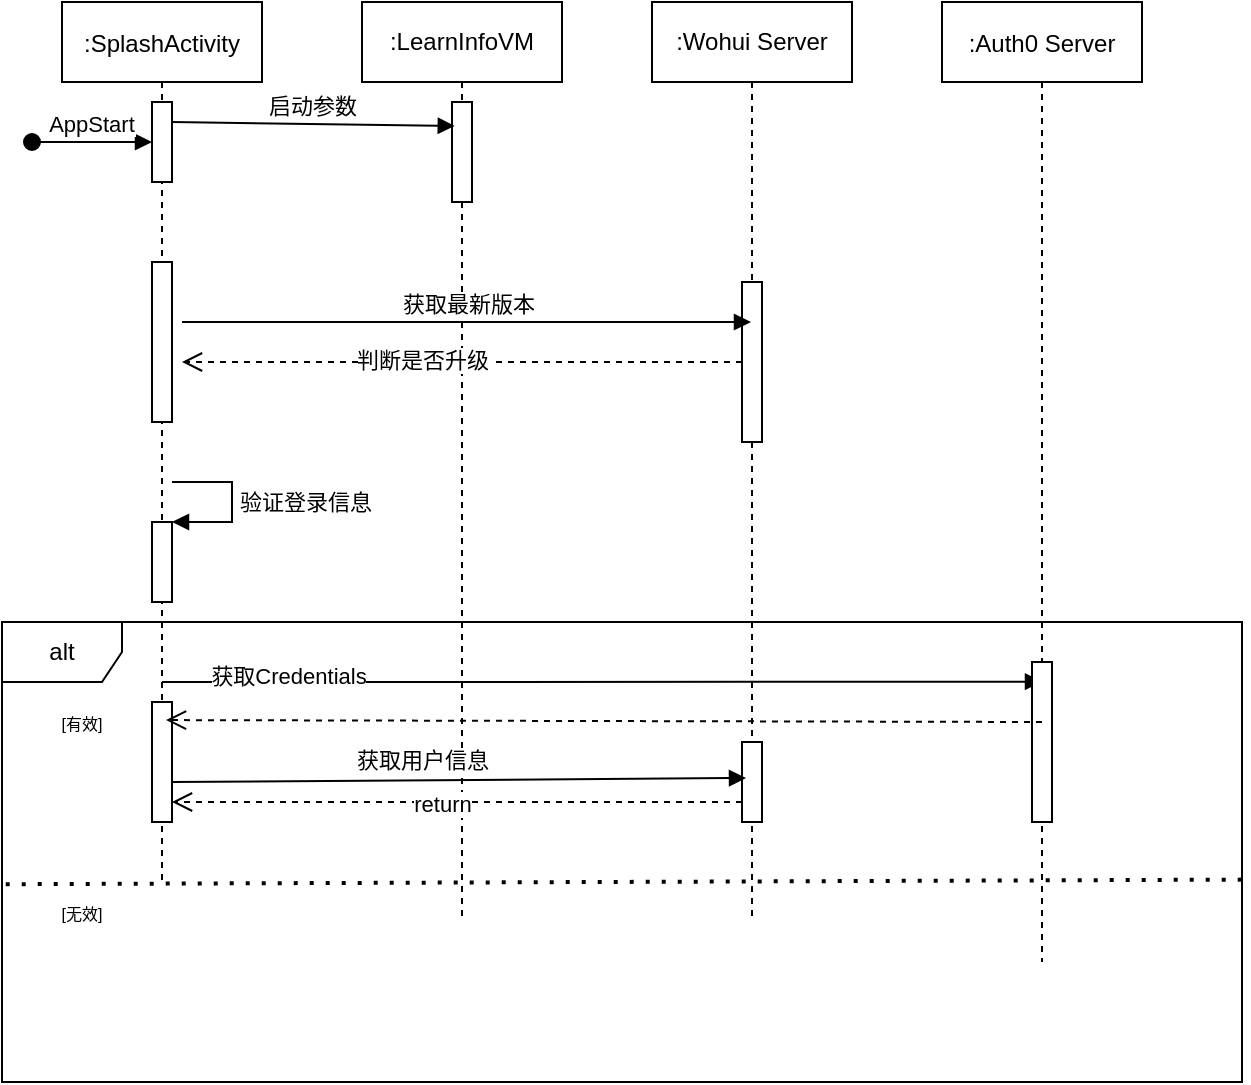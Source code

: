 <mxfile version="14.8.6" type="github">
  <diagram id="kgpKYQtTHZ0yAKxKKP6v" name="Page-1">
    <mxGraphModel dx="1662" dy="804" grid="1" gridSize="10" guides="1" tooltips="1" connect="1" arrows="1" fold="1" page="1" pageScale="1" pageWidth="850" pageHeight="1100" math="0" shadow="0">
      <root>
        <mxCell id="0" />
        <mxCell id="1" parent="0" />
        <mxCell id="uLN1TVFjSlXKnkesUgfp-20" value="alt" style="shape=umlFrame;whiteSpace=wrap;html=1;" vertex="1" parent="1">
          <mxGeometry x="50" y="390" width="620" height="230" as="geometry" />
        </mxCell>
        <mxCell id="3nuBFxr9cyL0pnOWT2aG-1" value=":SplashActivity" style="shape=umlLifeline;perimeter=lifelinePerimeter;container=1;collapsible=0;recursiveResize=0;rounded=0;shadow=0;strokeWidth=1;" parent="1" vertex="1">
          <mxGeometry x="80" y="80" width="100" height="440" as="geometry" />
        </mxCell>
        <mxCell id="3nuBFxr9cyL0pnOWT2aG-3" value="AppStart" style="verticalAlign=bottom;startArrow=oval;endArrow=block;startSize=8;shadow=0;strokeWidth=1;" parent="3nuBFxr9cyL0pnOWT2aG-1" edge="1">
          <mxGeometry relative="1" as="geometry">
            <mxPoint x="-15" y="70" as="sourcePoint" />
            <mxPoint x="45" y="70" as="targetPoint" />
          </mxGeometry>
        </mxCell>
        <mxCell id="uLN1TVFjSlXKnkesUgfp-4" value="" style="html=1;points=[];perimeter=orthogonalPerimeter;" vertex="1" parent="3nuBFxr9cyL0pnOWT2aG-1">
          <mxGeometry x="45" y="50" width="10" height="40" as="geometry" />
        </mxCell>
        <mxCell id="uLN1TVFjSlXKnkesUgfp-11" value="" style="html=1;points=[];perimeter=orthogonalPerimeter;" vertex="1" parent="3nuBFxr9cyL0pnOWT2aG-1">
          <mxGeometry x="45" y="130" width="10" height="80" as="geometry" />
        </mxCell>
        <mxCell id="uLN1TVFjSlXKnkesUgfp-37" value="&lt;span style=&quot;font-size: 8px&quot;&gt;[有效]&lt;/span&gt;" style="text;html=1;strokeColor=none;fillColor=none;align=center;verticalAlign=middle;whiteSpace=wrap;rounded=0;" vertex="1" parent="3nuBFxr9cyL0pnOWT2aG-1">
          <mxGeometry x="-10" y="350" width="40" height="20" as="geometry" />
        </mxCell>
        <mxCell id="uLN1TVFjSlXKnkesUgfp-40" value="" style="html=1;verticalAlign=bottom;endArrow=block;entryX=0.5;entryY=0.708;entryDx=0;entryDy=0;entryPerimeter=0;" edge="1" parent="3nuBFxr9cyL0pnOWT2aG-1" target="3nuBFxr9cyL0pnOWT2aG-5">
          <mxGeometry width="80" relative="1" as="geometry">
            <mxPoint x="50" y="340" as="sourcePoint" />
            <mxPoint x="130" y="340" as="targetPoint" />
          </mxGeometry>
        </mxCell>
        <mxCell id="uLN1TVFjSlXKnkesUgfp-41" value="获取Credentials" style="edgeLabel;html=1;align=center;verticalAlign=middle;resizable=0;points=[];" vertex="1" connectable="0" parent="uLN1TVFjSlXKnkesUgfp-40">
          <mxGeometry x="-0.717" y="3" relative="1" as="geometry">
            <mxPoint as="offset" />
          </mxGeometry>
        </mxCell>
        <mxCell id="uLN1TVFjSlXKnkesUgfp-47" value="" style="html=1;points=[];perimeter=orthogonalPerimeter;" vertex="1" parent="3nuBFxr9cyL0pnOWT2aG-1">
          <mxGeometry x="45" y="350" width="10" height="60" as="geometry" />
        </mxCell>
        <mxCell id="3nuBFxr9cyL0pnOWT2aG-5" value=":Auth0 Server" style="shape=umlLifeline;perimeter=lifelinePerimeter;container=1;collapsible=0;recursiveResize=0;rounded=0;shadow=0;strokeWidth=1;" parent="1" vertex="1">
          <mxGeometry x="520" y="80" width="100" height="480" as="geometry" />
        </mxCell>
        <mxCell id="uLN1TVFjSlXKnkesUgfp-44" value="" style="html=1;points=[];perimeter=orthogonalPerimeter;" vertex="1" parent="3nuBFxr9cyL0pnOWT2aG-5">
          <mxGeometry x="45" y="330" width="10" height="80" as="geometry" />
        </mxCell>
        <mxCell id="uLN1TVFjSlXKnkesUgfp-3" value=":Wohui Server" style="shape=umlLifeline;perimeter=lifelinePerimeter;whiteSpace=wrap;html=1;container=1;collapsible=0;recursiveResize=0;outlineConnect=0;" vertex="1" parent="1">
          <mxGeometry x="375" y="80" width="100" height="460" as="geometry" />
        </mxCell>
        <mxCell id="uLN1TVFjSlXKnkesUgfp-21" value="" style="html=1;points=[];perimeter=orthogonalPerimeter;" vertex="1" parent="uLN1TVFjSlXKnkesUgfp-3">
          <mxGeometry x="45" y="140" width="10" height="80" as="geometry" />
        </mxCell>
        <mxCell id="uLN1TVFjSlXKnkesUgfp-49" value="" style="html=1;points=[];perimeter=orthogonalPerimeter;" vertex="1" parent="uLN1TVFjSlXKnkesUgfp-3">
          <mxGeometry x="45" y="370" width="10" height="40" as="geometry" />
        </mxCell>
        <mxCell id="uLN1TVFjSlXKnkesUgfp-6" value=":LearnInfoVM" style="shape=umlLifeline;perimeter=lifelinePerimeter;whiteSpace=wrap;html=1;container=1;collapsible=0;recursiveResize=0;outlineConnect=0;" vertex="1" parent="1">
          <mxGeometry x="230" y="80" width="100" height="460" as="geometry" />
        </mxCell>
        <mxCell id="uLN1TVFjSlXKnkesUgfp-9" value="" style="html=1;points=[];perimeter=orthogonalPerimeter;" vertex="1" parent="uLN1TVFjSlXKnkesUgfp-6">
          <mxGeometry x="45" y="50" width="10" height="50" as="geometry" />
        </mxCell>
        <mxCell id="uLN1TVFjSlXKnkesUgfp-10" value="启动参数" style="html=1;verticalAlign=bottom;endArrow=block;entryX=0.14;entryY=0.24;entryDx=0;entryDy=0;entryPerimeter=0;" edge="1" parent="1" target="uLN1TVFjSlXKnkesUgfp-9">
          <mxGeometry width="80" relative="1" as="geometry">
            <mxPoint x="135" y="140" as="sourcePoint" />
            <mxPoint x="215" y="140" as="targetPoint" />
          </mxGeometry>
        </mxCell>
        <mxCell id="uLN1TVFjSlXKnkesUgfp-12" value="获取最新版本" style="html=1;verticalAlign=bottom;endArrow=block;" edge="1" parent="1" target="uLN1TVFjSlXKnkesUgfp-3">
          <mxGeometry width="80" relative="1" as="geometry">
            <mxPoint x="140" y="240" as="sourcePoint" />
            <mxPoint x="230" y="240" as="targetPoint" />
            <Array as="points">
              <mxPoint x="160" y="240" />
              <mxPoint x="200" y="240" />
              <mxPoint x="410" y="240" />
            </Array>
          </mxGeometry>
        </mxCell>
        <mxCell id="uLN1TVFjSlXKnkesUgfp-13" value="" style="html=1;verticalAlign=bottom;endArrow=open;dashed=1;endSize=8;" edge="1" parent="1">
          <mxGeometry relative="1" as="geometry">
            <mxPoint x="420" y="260" as="sourcePoint" />
            <mxPoint x="140" y="260" as="targetPoint" />
            <Array as="points">
              <mxPoint x="270" y="260" />
            </Array>
          </mxGeometry>
        </mxCell>
        <mxCell id="uLN1TVFjSlXKnkesUgfp-16" value="判断是否升级" style="edgeLabel;html=1;align=center;verticalAlign=middle;resizable=0;points=[];" vertex="1" connectable="0" parent="uLN1TVFjSlXKnkesUgfp-13">
          <mxGeometry x="0.143" y="-1" relative="1" as="geometry">
            <mxPoint as="offset" />
          </mxGeometry>
        </mxCell>
        <mxCell id="uLN1TVFjSlXKnkesUgfp-17" value="" style="html=1;points=[];perimeter=orthogonalPerimeter;" vertex="1" parent="1">
          <mxGeometry x="125" y="340" width="10" height="40" as="geometry" />
        </mxCell>
        <mxCell id="uLN1TVFjSlXKnkesUgfp-18" value="验证登录信息" style="edgeStyle=orthogonalEdgeStyle;html=1;align=left;spacingLeft=2;endArrow=block;rounded=0;entryX=1;entryY=0;" edge="1" target="uLN1TVFjSlXKnkesUgfp-17" parent="1">
          <mxGeometry relative="1" as="geometry">
            <mxPoint x="135" y="320" as="sourcePoint" />
            <Array as="points">
              <mxPoint x="165" y="320" />
            </Array>
          </mxGeometry>
        </mxCell>
        <mxCell id="uLN1TVFjSlXKnkesUgfp-36" value="" style="endArrow=none;dashed=1;html=1;dashPattern=1 3;strokeWidth=2;entryX=1.002;entryY=0.56;entryDx=0;entryDy=0;entryPerimeter=0;exitX=0.003;exitY=0.57;exitDx=0;exitDy=0;exitPerimeter=0;" edge="1" parent="1" source="uLN1TVFjSlXKnkesUgfp-20" target="uLN1TVFjSlXKnkesUgfp-20">
          <mxGeometry width="50" height="50" relative="1" as="geometry">
            <mxPoint x="50" y="496" as="sourcePoint" />
            <mxPoint x="120" y="450" as="targetPoint" />
          </mxGeometry>
        </mxCell>
        <mxCell id="uLN1TVFjSlXKnkesUgfp-38" value="&lt;font style=&quot;font-size: 8px&quot;&gt;[无效]&lt;/font&gt;" style="text;html=1;strokeColor=none;fillColor=none;align=center;verticalAlign=middle;whiteSpace=wrap;rounded=0;" vertex="1" parent="1">
          <mxGeometry x="70" y="510" width="40" height="50" as="geometry" />
        </mxCell>
        <mxCell id="uLN1TVFjSlXKnkesUgfp-42" value="" style="html=1;verticalAlign=bottom;endArrow=open;dashed=1;endSize=8;entryX=0.52;entryY=0.816;entryDx=0;entryDy=0;entryPerimeter=0;" edge="1" parent="1" target="3nuBFxr9cyL0pnOWT2aG-1">
          <mxGeometry relative="1" as="geometry">
            <mxPoint x="570" y="440" as="sourcePoint" />
            <mxPoint x="490" y="440" as="targetPoint" />
          </mxGeometry>
        </mxCell>
        <mxCell id="uLN1TVFjSlXKnkesUgfp-54" value="获取用户信息" style="html=1;verticalAlign=bottom;endArrow=block;" edge="1" parent="1">
          <mxGeometry x="-0.129" y="1" width="80" relative="1" as="geometry">
            <mxPoint x="135" y="470" as="sourcePoint" />
            <mxPoint x="422" y="468" as="targetPoint" />
            <mxPoint as="offset" />
          </mxGeometry>
        </mxCell>
        <mxCell id="uLN1TVFjSlXKnkesUgfp-56" value="return" style="html=1;verticalAlign=bottom;endArrow=open;dashed=1;endSize=8;" edge="1" parent="1" target="uLN1TVFjSlXKnkesUgfp-47">
          <mxGeometry x="0.053" y="10" relative="1" as="geometry">
            <mxPoint x="420" y="480" as="sourcePoint" />
            <mxPoint x="340" y="480" as="targetPoint" />
            <mxPoint as="offset" />
          </mxGeometry>
        </mxCell>
      </root>
    </mxGraphModel>
  </diagram>
</mxfile>
